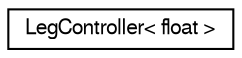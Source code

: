 digraph "Graphical Class Hierarchy"
{
  edge [fontname="FreeSans",fontsize="10",labelfontname="FreeSans",labelfontsize="10"];
  node [fontname="FreeSans",fontsize="10",shape=record];
  rankdir="LR";
  Node1 [label="LegController\< float \>",height=0.2,width=0.4,color="black", fillcolor="white", style="filled",URL="$d0/d96/class_leg_controller.html"];
}
